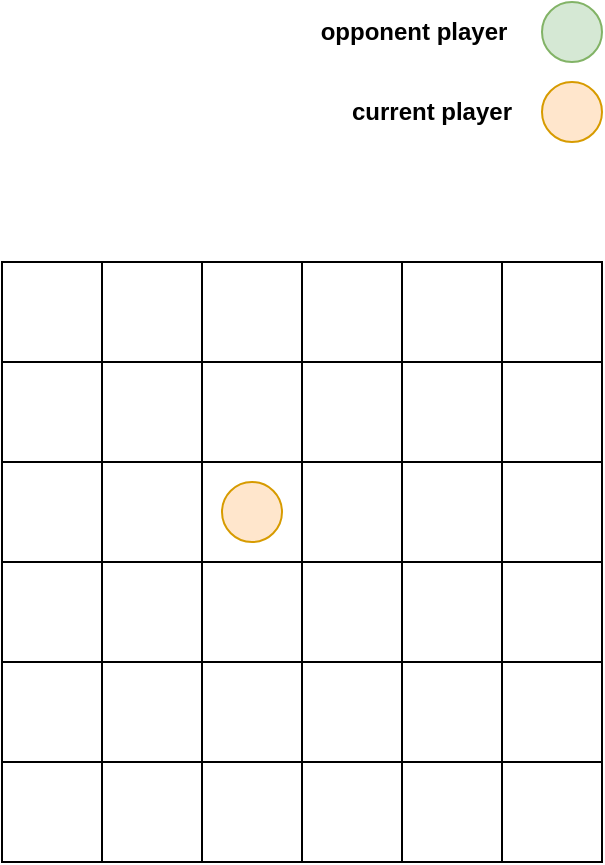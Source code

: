 <mxfile version="20.8.5" type="github">
  <diagram id="TwkQe4twoqMB-WyglpBe" name="第 1 页">
    <mxGraphModel dx="1050" dy="573" grid="1" gridSize="10" guides="1" tooltips="1" connect="1" arrows="1" fold="1" page="1" pageScale="1" pageWidth="2339" pageHeight="3300" math="0" shadow="0">
      <root>
        <mxCell id="0" />
        <mxCell id="1" parent="0" />
        <mxCell id="4N7pQzZ8l51NXkNI6pOW-51" value="" style="group" vertex="1" connectable="0" parent="1">
          <mxGeometry x="150" y="190" width="300" height="300" as="geometry" />
        </mxCell>
        <mxCell id="4N7pQzZ8l51NXkNI6pOW-1" value="" style="rounded=0;whiteSpace=wrap;html=1;" vertex="1" parent="4N7pQzZ8l51NXkNI6pOW-51">
          <mxGeometry width="50" height="50" as="geometry" />
        </mxCell>
        <mxCell id="4N7pQzZ8l51NXkNI6pOW-2" value="" style="rounded=0;whiteSpace=wrap;html=1;" vertex="1" parent="4N7pQzZ8l51NXkNI6pOW-51">
          <mxGeometry x="50" width="50" height="50" as="geometry" />
        </mxCell>
        <mxCell id="4N7pQzZ8l51NXkNI6pOW-3" value="" style="rounded=0;whiteSpace=wrap;html=1;" vertex="1" parent="4N7pQzZ8l51NXkNI6pOW-51">
          <mxGeometry x="100" width="50" height="50" as="geometry" />
        </mxCell>
        <mxCell id="4N7pQzZ8l51NXkNI6pOW-4" value="" style="rounded=0;whiteSpace=wrap;html=1;" vertex="1" parent="4N7pQzZ8l51NXkNI6pOW-51">
          <mxGeometry x="100" width="50" height="50" as="geometry" />
        </mxCell>
        <mxCell id="4N7pQzZ8l51NXkNI6pOW-5" value="" style="rounded=0;whiteSpace=wrap;html=1;" vertex="1" parent="4N7pQzZ8l51NXkNI6pOW-51">
          <mxGeometry width="50" height="50" as="geometry" />
        </mxCell>
        <mxCell id="4N7pQzZ8l51NXkNI6pOW-8" value="" style="rounded=0;whiteSpace=wrap;html=1;" vertex="1" parent="4N7pQzZ8l51NXkNI6pOW-51">
          <mxGeometry x="200" width="50" height="50" as="geometry" />
        </mxCell>
        <mxCell id="4N7pQzZ8l51NXkNI6pOW-9" value="" style="rounded=0;whiteSpace=wrap;html=1;" vertex="1" parent="4N7pQzZ8l51NXkNI6pOW-51">
          <mxGeometry x="250" width="50" height="50" as="geometry" />
        </mxCell>
        <mxCell id="4N7pQzZ8l51NXkNI6pOW-10" value="" style="rounded=0;whiteSpace=wrap;html=1;" vertex="1" parent="4N7pQzZ8l51NXkNI6pOW-51">
          <mxGeometry x="150" width="50" height="50" as="geometry" />
        </mxCell>
        <mxCell id="4N7pQzZ8l51NXkNI6pOW-11" value="" style="rounded=0;whiteSpace=wrap;html=1;" vertex="1" parent="4N7pQzZ8l51NXkNI6pOW-51">
          <mxGeometry y="50" width="50" height="50" as="geometry" />
        </mxCell>
        <mxCell id="4N7pQzZ8l51NXkNI6pOW-12" value="" style="rounded=0;whiteSpace=wrap;html=1;" vertex="1" parent="4N7pQzZ8l51NXkNI6pOW-51">
          <mxGeometry x="50" y="50" width="50" height="50" as="geometry" />
        </mxCell>
        <mxCell id="4N7pQzZ8l51NXkNI6pOW-13" value="" style="rounded=0;whiteSpace=wrap;html=1;" vertex="1" parent="4N7pQzZ8l51NXkNI6pOW-51">
          <mxGeometry x="100" y="50" width="50" height="50" as="geometry" />
        </mxCell>
        <mxCell id="4N7pQzZ8l51NXkNI6pOW-14" value="" style="rounded=0;whiteSpace=wrap;html=1;" vertex="1" parent="4N7pQzZ8l51NXkNI6pOW-51">
          <mxGeometry x="100" y="50" width="50" height="50" as="geometry" />
        </mxCell>
        <mxCell id="4N7pQzZ8l51NXkNI6pOW-15" value="" style="rounded=0;whiteSpace=wrap;html=1;" vertex="1" parent="4N7pQzZ8l51NXkNI6pOW-51">
          <mxGeometry y="50" width="50" height="50" as="geometry" />
        </mxCell>
        <mxCell id="4N7pQzZ8l51NXkNI6pOW-16" value="" style="rounded=0;whiteSpace=wrap;html=1;" vertex="1" parent="4N7pQzZ8l51NXkNI6pOW-51">
          <mxGeometry x="200" y="50" width="50" height="50" as="geometry" />
        </mxCell>
        <mxCell id="4N7pQzZ8l51NXkNI6pOW-17" value="" style="rounded=0;whiteSpace=wrap;html=1;" vertex="1" parent="4N7pQzZ8l51NXkNI6pOW-51">
          <mxGeometry x="250" y="50" width="50" height="50" as="geometry" />
        </mxCell>
        <mxCell id="4N7pQzZ8l51NXkNI6pOW-18" value="" style="rounded=0;whiteSpace=wrap;html=1;" vertex="1" parent="4N7pQzZ8l51NXkNI6pOW-51">
          <mxGeometry x="150" y="50" width="50" height="50" as="geometry" />
        </mxCell>
        <mxCell id="4N7pQzZ8l51NXkNI6pOW-19" value="" style="rounded=0;whiteSpace=wrap;html=1;" vertex="1" parent="4N7pQzZ8l51NXkNI6pOW-51">
          <mxGeometry y="100" width="50" height="50" as="geometry" />
        </mxCell>
        <mxCell id="4N7pQzZ8l51NXkNI6pOW-20" value="" style="rounded=0;whiteSpace=wrap;html=1;" vertex="1" parent="4N7pQzZ8l51NXkNI6pOW-51">
          <mxGeometry x="50" y="100" width="50" height="50" as="geometry" />
        </mxCell>
        <mxCell id="4N7pQzZ8l51NXkNI6pOW-21" value="" style="rounded=0;whiteSpace=wrap;html=1;" vertex="1" parent="4N7pQzZ8l51NXkNI6pOW-51">
          <mxGeometry x="100" y="100" width="50" height="50" as="geometry" />
        </mxCell>
        <mxCell id="4N7pQzZ8l51NXkNI6pOW-22" value="" style="rounded=0;whiteSpace=wrap;html=1;" vertex="1" parent="4N7pQzZ8l51NXkNI6pOW-51">
          <mxGeometry x="100" y="100" width="50" height="50" as="geometry" />
        </mxCell>
        <mxCell id="4N7pQzZ8l51NXkNI6pOW-23" value="" style="rounded=0;whiteSpace=wrap;html=1;" vertex="1" parent="4N7pQzZ8l51NXkNI6pOW-51">
          <mxGeometry y="100" width="50" height="50" as="geometry" />
        </mxCell>
        <mxCell id="4N7pQzZ8l51NXkNI6pOW-24" value="" style="rounded=0;whiteSpace=wrap;html=1;" vertex="1" parent="4N7pQzZ8l51NXkNI6pOW-51">
          <mxGeometry x="200" y="100" width="50" height="50" as="geometry" />
        </mxCell>
        <mxCell id="4N7pQzZ8l51NXkNI6pOW-25" value="" style="rounded=0;whiteSpace=wrap;html=1;" vertex="1" parent="4N7pQzZ8l51NXkNI6pOW-51">
          <mxGeometry x="250" y="100" width="50" height="50" as="geometry" />
        </mxCell>
        <mxCell id="4N7pQzZ8l51NXkNI6pOW-26" value="" style="rounded=0;whiteSpace=wrap;html=1;" vertex="1" parent="4N7pQzZ8l51NXkNI6pOW-51">
          <mxGeometry x="150" y="100" width="50" height="50" as="geometry" />
        </mxCell>
        <mxCell id="4N7pQzZ8l51NXkNI6pOW-27" value="" style="rounded=0;whiteSpace=wrap;html=1;" vertex="1" parent="4N7pQzZ8l51NXkNI6pOW-51">
          <mxGeometry y="150" width="50" height="50" as="geometry" />
        </mxCell>
        <mxCell id="4N7pQzZ8l51NXkNI6pOW-28" value="" style="rounded=0;whiteSpace=wrap;html=1;" vertex="1" parent="4N7pQzZ8l51NXkNI6pOW-51">
          <mxGeometry x="50" y="150" width="50" height="50" as="geometry" />
        </mxCell>
        <mxCell id="4N7pQzZ8l51NXkNI6pOW-29" value="" style="rounded=0;whiteSpace=wrap;html=1;" vertex="1" parent="4N7pQzZ8l51NXkNI6pOW-51">
          <mxGeometry x="100" y="150" width="50" height="50" as="geometry" />
        </mxCell>
        <mxCell id="4N7pQzZ8l51NXkNI6pOW-30" value="" style="rounded=0;whiteSpace=wrap;html=1;" vertex="1" parent="4N7pQzZ8l51NXkNI6pOW-51">
          <mxGeometry x="100" y="150" width="50" height="50" as="geometry" />
        </mxCell>
        <mxCell id="4N7pQzZ8l51NXkNI6pOW-31" value="" style="rounded=0;whiteSpace=wrap;html=1;" vertex="1" parent="4N7pQzZ8l51NXkNI6pOW-51">
          <mxGeometry y="150" width="50" height="50" as="geometry" />
        </mxCell>
        <mxCell id="4N7pQzZ8l51NXkNI6pOW-32" value="" style="rounded=0;whiteSpace=wrap;html=1;" vertex="1" parent="4N7pQzZ8l51NXkNI6pOW-51">
          <mxGeometry x="200" y="150" width="50" height="50" as="geometry" />
        </mxCell>
        <mxCell id="4N7pQzZ8l51NXkNI6pOW-33" value="" style="rounded=0;whiteSpace=wrap;html=1;" vertex="1" parent="4N7pQzZ8l51NXkNI6pOW-51">
          <mxGeometry x="250" y="150" width="50" height="50" as="geometry" />
        </mxCell>
        <mxCell id="4N7pQzZ8l51NXkNI6pOW-34" value="" style="rounded=0;whiteSpace=wrap;html=1;" vertex="1" parent="4N7pQzZ8l51NXkNI6pOW-51">
          <mxGeometry x="150" y="150" width="50" height="50" as="geometry" />
        </mxCell>
        <mxCell id="4N7pQzZ8l51NXkNI6pOW-35" value="" style="rounded=0;whiteSpace=wrap;html=1;" vertex="1" parent="4N7pQzZ8l51NXkNI6pOW-51">
          <mxGeometry y="200" width="50" height="50" as="geometry" />
        </mxCell>
        <mxCell id="4N7pQzZ8l51NXkNI6pOW-36" value="" style="rounded=0;whiteSpace=wrap;html=1;" vertex="1" parent="4N7pQzZ8l51NXkNI6pOW-51">
          <mxGeometry x="50" y="200" width="50" height="50" as="geometry" />
        </mxCell>
        <mxCell id="4N7pQzZ8l51NXkNI6pOW-37" value="" style="rounded=0;whiteSpace=wrap;html=1;" vertex="1" parent="4N7pQzZ8l51NXkNI6pOW-51">
          <mxGeometry x="100" y="200" width="50" height="50" as="geometry" />
        </mxCell>
        <mxCell id="4N7pQzZ8l51NXkNI6pOW-38" value="" style="rounded=0;whiteSpace=wrap;html=1;" vertex="1" parent="4N7pQzZ8l51NXkNI6pOW-51">
          <mxGeometry x="100" y="200" width="50" height="50" as="geometry" />
        </mxCell>
        <mxCell id="4N7pQzZ8l51NXkNI6pOW-39" value="" style="rounded=0;whiteSpace=wrap;html=1;" vertex="1" parent="4N7pQzZ8l51NXkNI6pOW-51">
          <mxGeometry y="200" width="50" height="50" as="geometry" />
        </mxCell>
        <mxCell id="4N7pQzZ8l51NXkNI6pOW-40" value="" style="rounded=0;whiteSpace=wrap;html=1;" vertex="1" parent="4N7pQzZ8l51NXkNI6pOW-51">
          <mxGeometry x="200" y="200" width="50" height="50" as="geometry" />
        </mxCell>
        <mxCell id="4N7pQzZ8l51NXkNI6pOW-41" value="" style="rounded=0;whiteSpace=wrap;html=1;" vertex="1" parent="4N7pQzZ8l51NXkNI6pOW-51">
          <mxGeometry x="250" y="200" width="50" height="50" as="geometry" />
        </mxCell>
        <mxCell id="4N7pQzZ8l51NXkNI6pOW-42" value="" style="rounded=0;whiteSpace=wrap;html=1;" vertex="1" parent="4N7pQzZ8l51NXkNI6pOW-51">
          <mxGeometry x="150" y="200" width="50" height="50" as="geometry" />
        </mxCell>
        <mxCell id="4N7pQzZ8l51NXkNI6pOW-43" value="" style="rounded=0;whiteSpace=wrap;html=1;" vertex="1" parent="4N7pQzZ8l51NXkNI6pOW-51">
          <mxGeometry y="250" width="50" height="50" as="geometry" />
        </mxCell>
        <mxCell id="4N7pQzZ8l51NXkNI6pOW-44" value="" style="rounded=0;whiteSpace=wrap;html=1;" vertex="1" parent="4N7pQzZ8l51NXkNI6pOW-51">
          <mxGeometry x="50" y="250" width="50" height="50" as="geometry" />
        </mxCell>
        <mxCell id="4N7pQzZ8l51NXkNI6pOW-45" value="" style="rounded=0;whiteSpace=wrap;html=1;" vertex="1" parent="4N7pQzZ8l51NXkNI6pOW-51">
          <mxGeometry x="100" y="250" width="50" height="50" as="geometry" />
        </mxCell>
        <mxCell id="4N7pQzZ8l51NXkNI6pOW-46" value="" style="rounded=0;whiteSpace=wrap;html=1;" vertex="1" parent="4N7pQzZ8l51NXkNI6pOW-51">
          <mxGeometry x="100" y="250" width="50" height="50" as="geometry" />
        </mxCell>
        <mxCell id="4N7pQzZ8l51NXkNI6pOW-47" value="" style="rounded=0;whiteSpace=wrap;html=1;" vertex="1" parent="4N7pQzZ8l51NXkNI6pOW-51">
          <mxGeometry y="250" width="50" height="50" as="geometry" />
        </mxCell>
        <mxCell id="4N7pQzZ8l51NXkNI6pOW-48" value="" style="rounded=0;whiteSpace=wrap;html=1;" vertex="1" parent="4N7pQzZ8l51NXkNI6pOW-51">
          <mxGeometry x="200" y="250" width="50" height="50" as="geometry" />
        </mxCell>
        <mxCell id="4N7pQzZ8l51NXkNI6pOW-49" value="" style="rounded=0;whiteSpace=wrap;html=1;" vertex="1" parent="4N7pQzZ8l51NXkNI6pOW-51">
          <mxGeometry x="250" y="250" width="50" height="50" as="geometry" />
        </mxCell>
        <mxCell id="4N7pQzZ8l51NXkNI6pOW-50" value="" style="rounded=0;whiteSpace=wrap;html=1;" vertex="1" parent="4N7pQzZ8l51NXkNI6pOW-51">
          <mxGeometry x="150" y="250" width="50" height="50" as="geometry" />
        </mxCell>
        <mxCell id="4N7pQzZ8l51NXkNI6pOW-52" value="" style="ellipse;whiteSpace=wrap;html=1;aspect=fixed;fillColor=#ffe6cc;strokeColor=#d79b00;" vertex="1" parent="4N7pQzZ8l51NXkNI6pOW-51">
          <mxGeometry x="110" y="110" width="30" height="30" as="geometry" />
        </mxCell>
        <mxCell id="4N7pQzZ8l51NXkNI6pOW-54" value="" style="ellipse;whiteSpace=wrap;html=1;aspect=fixed;fillColor=#ffe6cc;strokeColor=#d79b00;" vertex="1" parent="1">
          <mxGeometry x="420" y="100" width="30" height="30" as="geometry" />
        </mxCell>
        <mxCell id="4N7pQzZ8l51NXkNI6pOW-55" value="&lt;b&gt;current player&lt;/b&gt;" style="text;html=1;strokeColor=none;fillColor=none;align=center;verticalAlign=middle;whiteSpace=wrap;rounded=0;" vertex="1" parent="1">
          <mxGeometry x="310" y="100" width="110" height="30" as="geometry" />
        </mxCell>
        <mxCell id="4N7pQzZ8l51NXkNI6pOW-56" value="" style="ellipse;whiteSpace=wrap;html=1;aspect=fixed;fillColor=#d5e8d4;strokeColor=#82b366;" vertex="1" parent="1">
          <mxGeometry x="420" y="60" width="30" height="30" as="geometry" />
        </mxCell>
        <mxCell id="4N7pQzZ8l51NXkNI6pOW-57" value="&lt;b&gt;opponent player&lt;/b&gt;" style="text;html=1;strokeColor=none;fillColor=none;align=center;verticalAlign=middle;whiteSpace=wrap;rounded=0;" vertex="1" parent="1">
          <mxGeometry x="301" y="60" width="110" height="30" as="geometry" />
        </mxCell>
      </root>
    </mxGraphModel>
  </diagram>
</mxfile>
